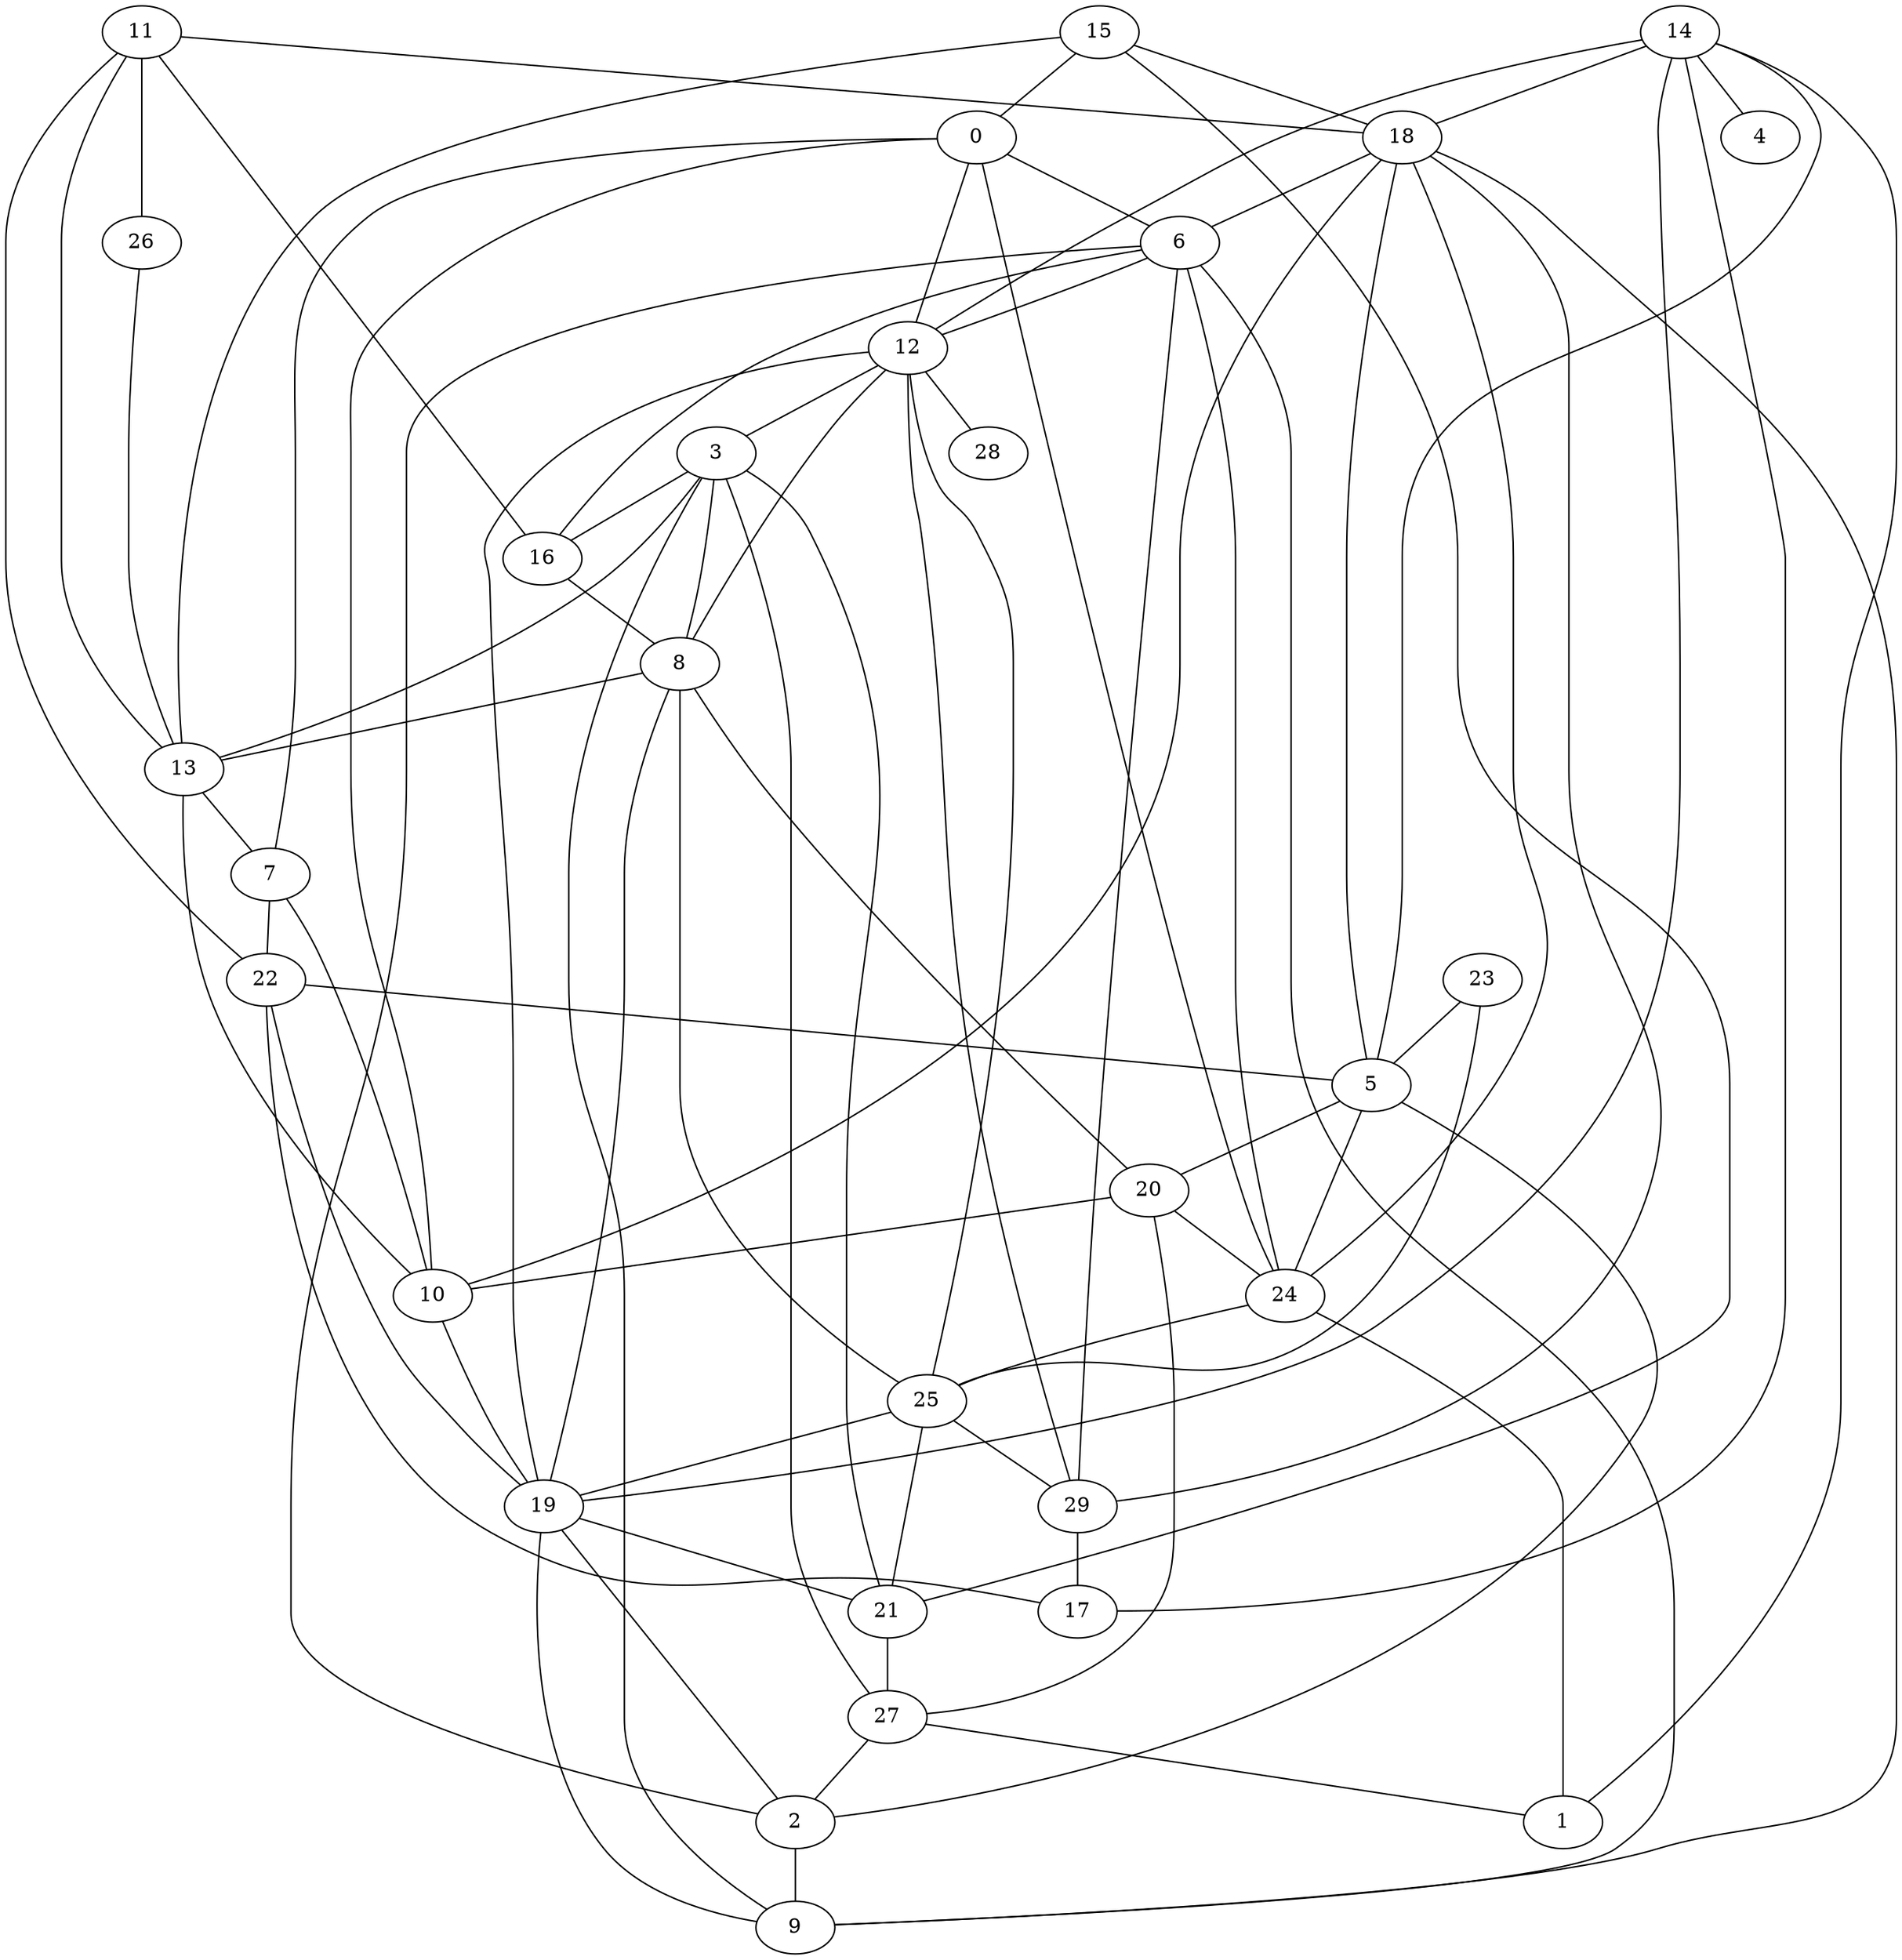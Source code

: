 graph ErdRen30_80 {
0;
1;
2;
3;
4;
5;
6;
7;
8;
9;
10;
11;
12;
13;
14;
15;
16;
17;
18;
19;
20;
21;
22;
23;
24;
25;
26;
27;
28;
29;
9 -- 6;
18 -- 6;
13 -- 7;
11 -- 13;
14 -- 12;
29 -- 17;
20 -- 27;
20 -- 24;
18 -- 10;
0 -- 24;
7 -- 10;
29 -- 6;
26 -- 13;
3 -- 27;
25 -- 29;
7 -- 22;
24 -- 1;
2 -- 19;
11 -- 22;
17 -- 22;
5 -- 24;
14 -- 4;
15 -- 13;
12 -- 25;
0 -- 6;
15 -- 0;
18 -- 24;
18 -- 29;
14 -- 17;
15 -- 21;
12 -- 8;
9 -- 3;
16 -- 8;
14 -- 1;
20 -- 8;
12 -- 19;
5 -- 20;
18 -- 9;
13 -- 10;
12 -- 3;
22 -- 5;
3 -- 8;
21 -- 3;
27 -- 1;
18 -- 5;
12 -- 28;
2 -- 6;
5 -- 2;
3 -- 13;
0 -- 7;
15 -- 18;
10 -- 0;
8 -- 19;
16 -- 6;
14 -- 18;
19 -- 21;
27 -- 2;
12 -- 0;
24 -- 25;
3 -- 16;
22 -- 19;
21 -- 27;
11 -- 16;
20 -- 10;
23 -- 25;
8 -- 25;
2 -- 9;
24 -- 6;
10 -- 19;
23 -- 5;
11 -- 18;
8 -- 13;
14 -- 19;
11 -- 26;
25 -- 19;
6 -- 12;
29 -- 12;
25 -- 21;
19 -- 9;
14 -- 5;
}